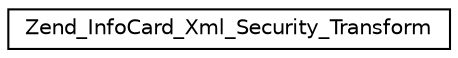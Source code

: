 digraph G
{
  edge [fontname="Helvetica",fontsize="10",labelfontname="Helvetica",labelfontsize="10"];
  node [fontname="Helvetica",fontsize="10",shape=record];
  rankdir="LR";
  Node1 [label="Zend_InfoCard_Xml_Security_Transform",height=0.2,width=0.4,color="black", fillcolor="white", style="filled",URL="$class_zend___info_card___xml___security___transform.html"];
}
